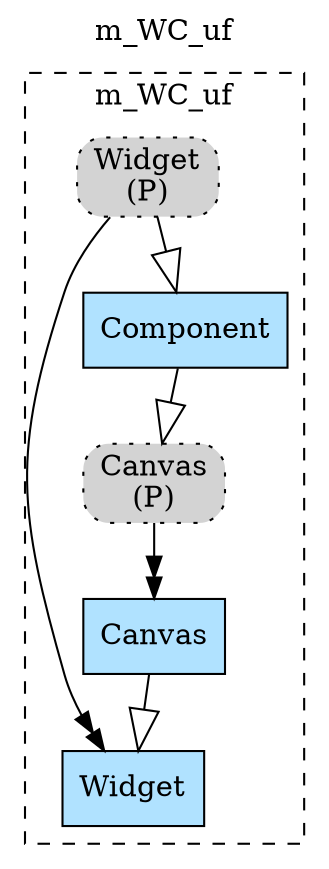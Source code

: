 digraph {graph[label=m_WC_uf,labelloc=tl,labelfontsize=12];
subgraph cluster_m_WC_uf{style=dashed;label=m_WC_uf;
"Canvas"[shape=record,fillcolor=lightskyblue1,style = filled,label="Canvas"];
"Widget"[shape=record,fillcolor=lightskyblue1,style = filled,label="Widget"];
"PWidget"[shape=box,fillcolor=lightgray,style ="rounded,filled,dotted",label=<Widget<br/>(P)>];
"Component"[shape=record,fillcolor=lightskyblue1,style = filled,label="Component"];
"PCanvas"[shape=box,fillcolor=lightgray,style ="rounded,filled,dotted",label=<Canvas<br/>(P)>];

"Canvas"->"Widget"[arrowhead=onormal,arrowsize=2.0];
"PWidget"->"Component"[arrowhead=onormal,arrowsize=2.0];
"Component"->"PCanvas"[arrowhead=onormal,arrowsize=2.0];

}
"PCanvas"->"Canvas"[arrowhead=normalnormal];
"PWidget"->"Widget"[arrowhead=normalnormal];
}